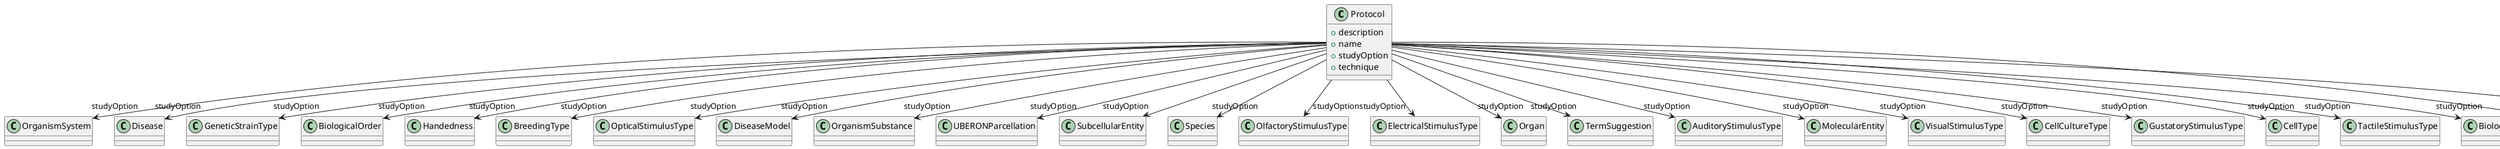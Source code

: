 @startuml
class Protocol {
+description
+name
+studyOption
+technique

}
Protocol -d-> "studyOption" OrganismSystem
Protocol -d-> "studyOption" Disease
Protocol -d-> "studyOption" GeneticStrainType
Protocol -d-> "studyOption" BiologicalOrder
Protocol -d-> "studyOption" Handedness
Protocol -d-> "studyOption" BreedingType
Protocol -d-> "studyOption" OpticalStimulusType
Protocol -d-> "studyOption" DiseaseModel
Protocol -d-> "studyOption" OrganismSubstance
Protocol -d-> "studyOption" UBERONParcellation
Protocol -d-> "studyOption" SubcellularEntity
Protocol -d-> "studyOption" Species
Protocol -d-> "studyOption" OlfactoryStimulusType
Protocol -d-> "studyOption" ElectricalStimulusType
Protocol -d-> "studyOption" Organ
Protocol -d-> "studyOption" TermSuggestion
Protocol -d-> "studyOption" AuditoryStimulusType
Protocol -d-> "studyOption" MolecularEntity
Protocol -d-> "studyOption" VisualStimulusType
Protocol -d-> "studyOption" CellCultureType
Protocol -d-> "studyOption" GustatoryStimulusType
Protocol -d-> "studyOption" CellType
Protocol -d-> "studyOption" TactileStimulusType
Protocol -d-> "studyOption" BiologicalSex
Protocol -d-> "studyOption" AnatomicalEntity
Protocol -d-> "technique" Technique

@enduml